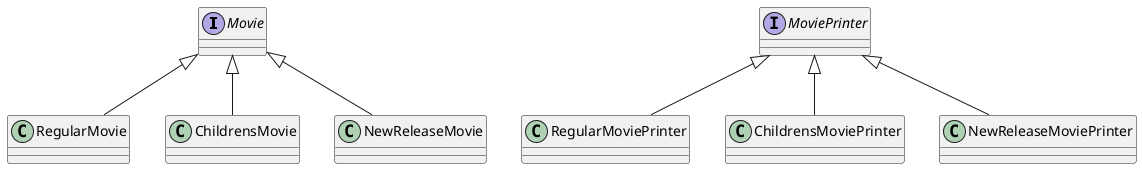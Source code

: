 @startuml

interface Movie {
}

class RegularMovie {
}

class ChildrensMovie {
}

class NewReleaseMovie {
}

interface MoviePrinter {
}

class RegularMoviePrinter {
}

class ChildrensMoviePrinter {
}

class NewReleaseMoviePrinter {
}

Movie <|-- RegularMovie
Movie <|-- ChildrensMovie
Movie <|-- NewReleaseMovie

MoviePrinter <|-- RegularMoviePrinter
MoviePrinter <|-- ChildrensMoviePrinter
MoviePrinter <|-- NewReleaseMoviePrinter

@enduml